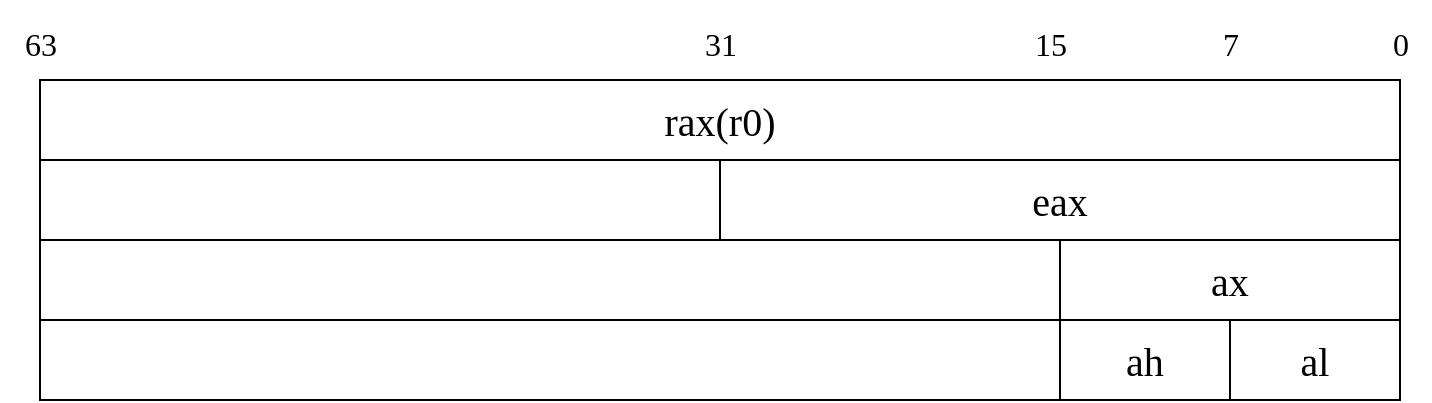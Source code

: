 <mxfile version="20.6.0" type="github"><diagram id="ANpovaHU1eIrkZYr938F" name="ページ1"><mxGraphModel dx="1422" dy="754" grid="1" gridSize="10" guides="1" tooltips="1" connect="1" arrows="1" fold="1" page="1" pageScale="1" pageWidth="827" pageHeight="1169" math="0" shadow="0"><root><mxCell id="0"/><mxCell id="1" parent="0"/><mxCell id="2dYhu7VMKbmzX5I1UJ0d-1" value="&lt;font style=&quot;font-size: 20px;&quot; face=&quot;Lucida Console&quot;&gt;rax(r0)&lt;/font&gt;" style="rounded=0;whiteSpace=wrap;html=1;" parent="1" vertex="1"><mxGeometry x="80" y="150" width="680" height="40" as="geometry"/></mxCell><mxCell id="2dYhu7VMKbmzX5I1UJ0d-2" value="" style="rounded=0;whiteSpace=wrap;html=1;" parent="1" vertex="1"><mxGeometry x="80" y="190" width="340" height="40" as="geometry"/></mxCell><mxCell id="2dYhu7VMKbmzX5I1UJ0d-3" value="&lt;font style=&quot;font-size: 20px;&quot; face=&quot;Lucida Console&quot;&gt;eax&lt;/font&gt;" style="rounded=0;whiteSpace=wrap;html=1;" parent="1" vertex="1"><mxGeometry x="420" y="190" width="340" height="40" as="geometry"/></mxCell><mxCell id="2dYhu7VMKbmzX5I1UJ0d-4" value="&lt;font style=&quot;font-size: 20px;&quot; face=&quot;Lucida Console&quot;&gt;ax&lt;/font&gt;" style="rounded=0;whiteSpace=wrap;html=1;" parent="1" vertex="1"><mxGeometry x="590" y="230" width="170" height="40" as="geometry"/></mxCell><mxCell id="2dYhu7VMKbmzX5I1UJ0d-5" value="&lt;font style=&quot;font-size: 20px;&quot; face=&quot;Lucida Console&quot;&gt;ah&lt;/font&gt;" style="rounded=0;whiteSpace=wrap;html=1;" parent="1" vertex="1"><mxGeometry x="590" y="270" width="85" height="40" as="geometry"/></mxCell><mxCell id="2dYhu7VMKbmzX5I1UJ0d-8" value="&lt;font style=&quot;font-size: 20px;&quot; face=&quot;Lucida Console&quot;&gt;al&lt;/font&gt;" style="rounded=0;whiteSpace=wrap;html=1;" parent="1" vertex="1"><mxGeometry x="675" y="270" width="85" height="40" as="geometry"/></mxCell><mxCell id="2dYhu7VMKbmzX5I1UJ0d-9" value="" style="rounded=0;whiteSpace=wrap;html=1;" parent="1" vertex="1"><mxGeometry x="80" y="230" width="510" height="40" as="geometry"/></mxCell><mxCell id="2dYhu7VMKbmzX5I1UJ0d-12" value="" style="rounded=0;whiteSpace=wrap;html=1;" parent="1" vertex="1"><mxGeometry x="80" y="270" width="510" height="40" as="geometry"/></mxCell><mxCell id="2dYhu7VMKbmzX5I1UJ0d-13" value="&lt;font style=&quot;font-size: 16px;&quot;&gt;0&lt;/font&gt;" style="text;html=1;resizable=0;autosize=1;align=center;verticalAlign=middle;points=[];fillColor=none;strokeColor=none;rounded=0;fontFamily=Lucida Console;fontSize=20;" parent="1" vertex="1"><mxGeometry x="745" y="110" width="30" height="40" as="geometry"/></mxCell><mxCell id="2dYhu7VMKbmzX5I1UJ0d-14" value="&lt;font style=&quot;font-size: 16px;&quot;&gt;7&lt;/font&gt;" style="text;html=1;resizable=0;autosize=1;align=center;verticalAlign=middle;points=[];fillColor=none;strokeColor=none;rounded=0;fontFamily=Lucida Console;fontSize=20;" parent="1" vertex="1"><mxGeometry x="660" y="110" width="30" height="40" as="geometry"/></mxCell><mxCell id="2dYhu7VMKbmzX5I1UJ0d-15" value="&lt;font style=&quot;font-size: 16px;&quot;&gt;15&lt;/font&gt;" style="text;html=1;resizable=0;autosize=1;align=center;verticalAlign=middle;points=[];fillColor=none;strokeColor=none;rounded=0;fontFamily=Lucida Console;fontSize=20;" parent="1" vertex="1"><mxGeometry x="565" y="110" width="40" height="40" as="geometry"/></mxCell><mxCell id="2dYhu7VMKbmzX5I1UJ0d-16" value="&lt;font style=&quot;font-size: 16px;&quot;&gt;31&lt;/font&gt;" style="text;html=1;resizable=0;autosize=1;align=center;verticalAlign=middle;points=[];fillColor=none;strokeColor=none;rounded=0;fontFamily=Lucida Console;fontSize=20;" parent="1" vertex="1"><mxGeometry x="400" y="110" width="40" height="40" as="geometry"/></mxCell><mxCell id="2dYhu7VMKbmzX5I1UJ0d-17" value="&lt;font style=&quot;font-size: 16px;&quot;&gt;63&lt;/font&gt;" style="text;html=1;resizable=0;autosize=1;align=center;verticalAlign=middle;points=[];fillColor=none;strokeColor=none;rounded=0;fontFamily=Lucida Console;fontSize=20;" parent="1" vertex="1"><mxGeometry x="60" y="110" width="40" height="40" as="geometry"/></mxCell></root></mxGraphModel></diagram></mxfile>